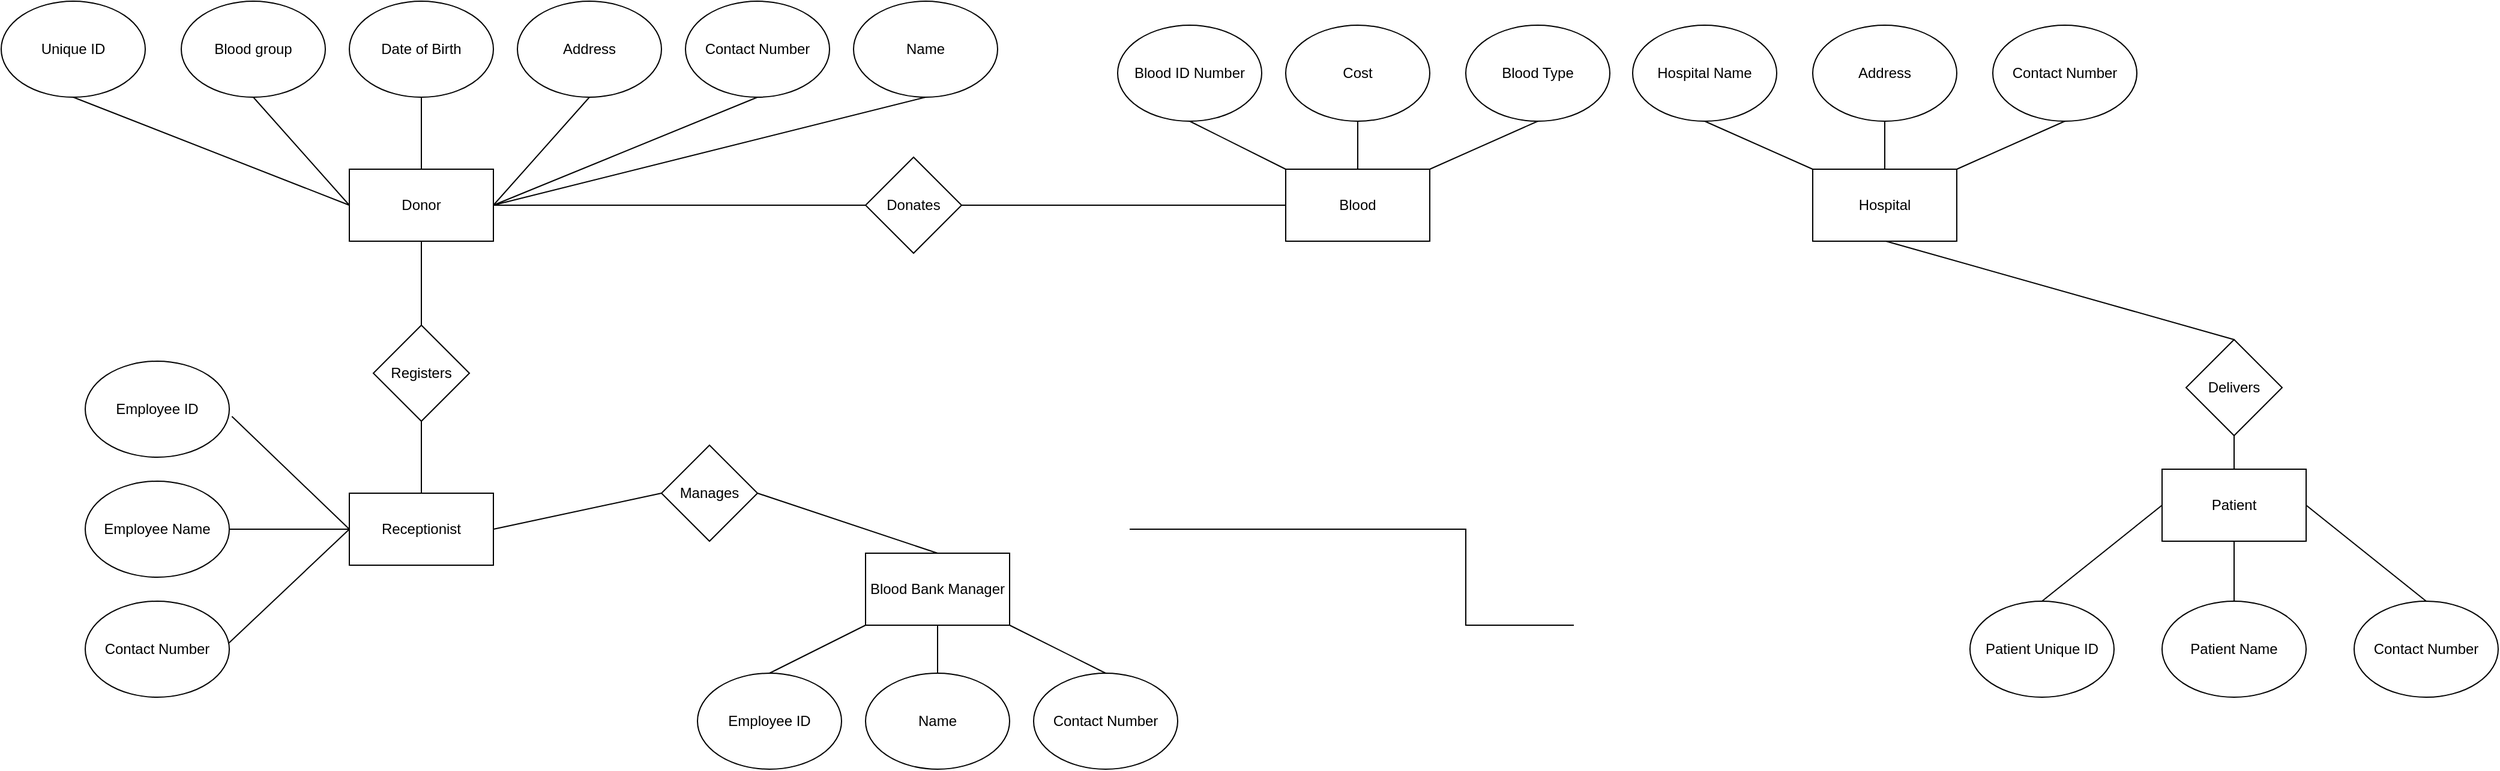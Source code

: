 <mxfile version="20.8.8" type="device"><diagram name="Page-1" id="FLWFJhmU1Cl998FTKzEV"><mxGraphModel dx="1468" dy="948" grid="1" gridSize="10" guides="1" tooltips="1" connect="1" arrows="1" fold="1" page="1" pageScale="1" pageWidth="850" pageHeight="1100" math="0" shadow="0"><root><mxCell id="0"/><mxCell id="1" parent="0"/><mxCell id="hg8Znqu12W4iX7OMd4AX-1" value="Patient" style="rounded=0;whiteSpace=wrap;html=1;" vertex="1" parent="1"><mxGeometry x="1840" y="510" width="120" height="60" as="geometry"/></mxCell><mxCell id="hg8Znqu12W4iX7OMd4AX-23" style="edgeStyle=orthogonalEdgeStyle;rounded=0;orthogonalLoop=1;jettySize=auto;html=1;endArrow=none;endFill=0;" edge="1" parent="1" source="hg8Znqu12W4iX7OMd4AX-3" target="hg8Znqu12W4iX7OMd4AX-9"><mxGeometry relative="1" as="geometry"/></mxCell><mxCell id="hg8Znqu12W4iX7OMd4AX-58" style="edgeStyle=orthogonalEdgeStyle;rounded=0;orthogonalLoop=1;jettySize=auto;html=1;endArrow=none;endFill=0;" edge="1" parent="1" source="hg8Znqu12W4iX7OMd4AX-3" target="hg8Znqu12W4iX7OMd4AX-38"><mxGeometry relative="1" as="geometry"/></mxCell><mxCell id="hg8Znqu12W4iX7OMd4AX-3" value="Donor" style="rounded=0;whiteSpace=wrap;html=1;" vertex="1" parent="1"><mxGeometry x="330" y="260" width="120" height="60" as="geometry"/></mxCell><mxCell id="hg8Znqu12W4iX7OMd4AX-4" value="Patient Unique ID" style="ellipse;whiteSpace=wrap;html=1;" vertex="1" parent="1"><mxGeometry x="1680" y="620" width="120" height="80" as="geometry"/></mxCell><mxCell id="hg8Znqu12W4iX7OMd4AX-5" value="Patient Name" style="ellipse;whiteSpace=wrap;html=1;" vertex="1" parent="1"><mxGeometry x="1840" y="620" width="120" height="80" as="geometry"/></mxCell><mxCell id="hg8Znqu12W4iX7OMd4AX-6" value="Contact Number" style="ellipse;whiteSpace=wrap;html=1;" vertex="1" parent="1"><mxGeometry x="2000" y="620" width="120" height="80" as="geometry"/></mxCell><mxCell id="hg8Znqu12W4iX7OMd4AX-7" value="Unique ID" style="ellipse;whiteSpace=wrap;html=1;" vertex="1" parent="1"><mxGeometry x="40" y="120" width="120" height="80" as="geometry"/></mxCell><mxCell id="hg8Znqu12W4iX7OMd4AX-8" value="Blood group" style="ellipse;whiteSpace=wrap;html=1;" vertex="1" parent="1"><mxGeometry x="190" y="120" width="120" height="80" as="geometry"/></mxCell><mxCell id="hg8Znqu12W4iX7OMd4AX-9" value="Date of Birth" style="ellipse;whiteSpace=wrap;html=1;" vertex="1" parent="1"><mxGeometry x="330" y="120" width="120" height="80" as="geometry"/></mxCell><mxCell id="hg8Znqu12W4iX7OMd4AX-10" value="Address" style="ellipse;whiteSpace=wrap;html=1;" vertex="1" parent="1"><mxGeometry x="470" y="120" width="120" height="80" as="geometry"/></mxCell><mxCell id="hg8Znqu12W4iX7OMd4AX-11" value="Contact Number" style="ellipse;whiteSpace=wrap;html=1;" vertex="1" parent="1"><mxGeometry x="610" y="120" width="120" height="80" as="geometry"/></mxCell><mxCell id="hg8Znqu12W4iX7OMd4AX-29" value="Hospital" style="rounded=0;whiteSpace=wrap;html=1;" vertex="1" parent="1"><mxGeometry x="1549" y="260" width="120" height="60" as="geometry"/></mxCell><mxCell id="hg8Znqu12W4iX7OMd4AX-35" value="Blood" style="rounded=0;whiteSpace=wrap;html=1;" vertex="1" parent="1"><mxGeometry x="1110" y="260" width="120" height="60" as="geometry"/></mxCell><mxCell id="hg8Znqu12W4iX7OMd4AX-101" style="edgeStyle=orthogonalEdgeStyle;rounded=0;orthogonalLoop=1;jettySize=auto;html=1;exitX=0;exitY=0.5;exitDx=0;exitDy=0;entryX=1;entryY=0.5;entryDx=0;entryDy=0;endArrow=none;endFill=0;" edge="1" parent="1" source="hg8Znqu12W4iX7OMd4AX-36" target="hg8Znqu12W4iX7OMd4AX-60"><mxGeometry relative="1" as="geometry"/></mxCell><mxCell id="hg8Znqu12W4iX7OMd4AX-36" value="Receptionist" style="rounded=0;whiteSpace=wrap;html=1;" vertex="1" parent="1"><mxGeometry x="330" y="530" width="120" height="60" as="geometry"/></mxCell><mxCell id="hg8Znqu12W4iX7OMd4AX-37" value="Blood Bank Manager" style="rounded=0;whiteSpace=wrap;html=1;" vertex="1" parent="1"><mxGeometry x="760" y="580" width="120" height="60" as="geometry"/></mxCell><mxCell id="hg8Znqu12W4iX7OMd4AX-38" value="Donates" style="rhombus;whiteSpace=wrap;html=1;" vertex="1" parent="1"><mxGeometry x="760" y="250" width="80" height="80" as="geometry"/></mxCell><mxCell id="hg8Znqu12W4iX7OMd4AX-39" value="Registers" style="rhombus;whiteSpace=wrap;html=1;" vertex="1" parent="1"><mxGeometry x="350" y="390" width="80" height="80" as="geometry"/></mxCell><mxCell id="hg8Znqu12W4iX7OMd4AX-44" value="Delivers" style="rhombus;whiteSpace=wrap;html=1;" vertex="1" parent="1"><mxGeometry x="1860" y="402" width="80" height="80" as="geometry"/></mxCell><mxCell id="hg8Znqu12W4iX7OMd4AX-45" value="Name" style="ellipse;whiteSpace=wrap;html=1;" vertex="1" parent="1"><mxGeometry x="750" y="120" width="120" height="80" as="geometry"/></mxCell><mxCell id="hg8Znqu12W4iX7OMd4AX-50" value="Blood ID Number" style="ellipse;whiteSpace=wrap;html=1;" vertex="1" parent="1"><mxGeometry x="970" y="140" width="120" height="80" as="geometry"/></mxCell><mxCell id="hg8Znqu12W4iX7OMd4AX-51" value="Cost" style="ellipse;whiteSpace=wrap;html=1;" vertex="1" parent="1"><mxGeometry x="1110" y="140" width="120" height="80" as="geometry"/></mxCell><mxCell id="hg8Znqu12W4iX7OMd4AX-52" value="Blood Type" style="ellipse;whiteSpace=wrap;html=1;" vertex="1" parent="1"><mxGeometry x="1260" y="140" width="120" height="80" as="geometry"/></mxCell><mxCell id="hg8Znqu12W4iX7OMd4AX-59" value="Employee ID" style="ellipse;whiteSpace=wrap;html=1;" vertex="1" parent="1"><mxGeometry x="110" y="420" width="120" height="80" as="geometry"/></mxCell><mxCell id="hg8Znqu12W4iX7OMd4AX-60" value="Employee Name" style="ellipse;whiteSpace=wrap;html=1;" vertex="1" parent="1"><mxGeometry x="110" y="520" width="120" height="80" as="geometry"/></mxCell><mxCell id="hg8Znqu12W4iX7OMd4AX-61" value="Contact Number" style="ellipse;whiteSpace=wrap;html=1;" vertex="1" parent="1"><mxGeometry x="110" y="620" width="120" height="80" as="geometry"/></mxCell><mxCell id="hg8Znqu12W4iX7OMd4AX-78" value="Employee ID" style="ellipse;whiteSpace=wrap;html=1;" vertex="1" parent="1"><mxGeometry x="620" y="680" width="120" height="80" as="geometry"/></mxCell><mxCell id="hg8Znqu12W4iX7OMd4AX-79" value="Name" style="ellipse;whiteSpace=wrap;html=1;" vertex="1" parent="1"><mxGeometry x="760" y="680" width="120" height="80" as="geometry"/></mxCell><mxCell id="hg8Znqu12W4iX7OMd4AX-80" value="Contact Number" style="ellipse;whiteSpace=wrap;html=1;" vertex="1" parent="1"><mxGeometry x="900" y="680" width="120" height="80" as="geometry"/></mxCell><mxCell id="hg8Znqu12W4iX7OMd4AX-84" value="Hospital Name" style="ellipse;whiteSpace=wrap;html=1;" vertex="1" parent="1"><mxGeometry x="1399" y="140" width="120" height="80" as="geometry"/></mxCell><mxCell id="hg8Znqu12W4iX7OMd4AX-85" value="Address" style="ellipse;whiteSpace=wrap;html=1;" vertex="1" parent="1"><mxGeometry x="1549" y="140" width="120" height="80" as="geometry"/></mxCell><mxCell id="hg8Znqu12W4iX7OMd4AX-86" value="Contact Number" style="ellipse;whiteSpace=wrap;html=1;" vertex="1" parent="1"><mxGeometry x="1699" y="140" width="120" height="80" as="geometry"/></mxCell><mxCell id="hg8Znqu12W4iX7OMd4AX-92" value="" style="edgeStyle=orthogonalEdgeStyle;rounded=0;orthogonalLoop=1;jettySize=auto;html=1;entryX=0.5;entryY=0;entryDx=0;entryDy=0;endArrow=none;" edge="1" parent="1" target="hg8Znqu12W4iX7OMd4AX-43"><mxGeometry relative="1" as="geometry"><mxPoint x="980" y="560" as="sourcePoint"/><mxPoint x="1350" y="640" as="targetPoint"/><Array as="points"><mxPoint x="1260" y="560"/></Array></mxGeometry></mxCell><mxCell id="hg8Znqu12W4iX7OMd4AX-97" value="" style="endArrow=none;html=1;rounded=0;entryX=1.018;entryY=0.575;entryDx=0;entryDy=0;entryPerimeter=0;" edge="1" parent="1" target="hg8Znqu12W4iX7OMd4AX-59"><mxGeometry width="50" height="50" relative="1" as="geometry"><mxPoint x="330" y="560" as="sourcePoint"/><mxPoint x="500" y="470" as="targetPoint"/></mxGeometry></mxCell><mxCell id="hg8Znqu12W4iX7OMd4AX-109" value="" style="endArrow=none;html=1;rounded=0;entryX=0.5;entryY=1;entryDx=0;entryDy=0;" edge="1" parent="1" target="hg8Znqu12W4iX7OMd4AX-45"><mxGeometry width="50" height="50" relative="1" as="geometry"><mxPoint x="450" y="290" as="sourcePoint"/><mxPoint x="810" y="200" as="targetPoint"/></mxGeometry></mxCell><mxCell id="hg8Znqu12W4iX7OMd4AX-110" value="" style="endArrow=none;html=1;rounded=0;exitX=0.998;exitY=0.435;exitDx=0;exitDy=0;exitPerimeter=0;" edge="1" parent="1" source="hg8Znqu12W4iX7OMd4AX-61"><mxGeometry width="50" height="50" relative="1" as="geometry"><mxPoint x="280" y="610" as="sourcePoint"/><mxPoint x="330" y="560" as="targetPoint"/></mxGeometry></mxCell><mxCell id="hg8Znqu12W4iX7OMd4AX-111" value="" style="endArrow=none;html=1;rounded=0;entryX=0.5;entryY=1;entryDx=0;entryDy=0;exitX=0;exitY=0.5;exitDx=0;exitDy=0;" edge="1" parent="1" source="hg8Znqu12W4iX7OMd4AX-3" target="hg8Znqu12W4iX7OMd4AX-7"><mxGeometry width="50" height="50" relative="1" as="geometry"><mxPoint x="120" y="270" as="sourcePoint"/><mxPoint x="170" y="220" as="targetPoint"/></mxGeometry></mxCell><mxCell id="hg8Znqu12W4iX7OMd4AX-112" value="" style="endArrow=none;html=1;rounded=0;entryX=0.5;entryY=1;entryDx=0;entryDy=0;exitX=0;exitY=0.5;exitDx=0;exitDy=0;" edge="1" parent="1" source="hg8Znqu12W4iX7OMd4AX-3" target="hg8Znqu12W4iX7OMd4AX-8"><mxGeometry width="50" height="50" relative="1" as="geometry"><mxPoint x="270" y="260" as="sourcePoint"/><mxPoint x="320" y="210" as="targetPoint"/></mxGeometry></mxCell><mxCell id="hg8Znqu12W4iX7OMd4AX-113" value="" style="endArrow=none;html=1;rounded=0;exitX=1;exitY=0.5;exitDx=0;exitDy=0;entryX=0.5;entryY=1;entryDx=0;entryDy=0;" edge="1" parent="1" source="hg8Znqu12W4iX7OMd4AX-3" target="hg8Znqu12W4iX7OMd4AX-10"><mxGeometry width="50" height="50" relative="1" as="geometry"><mxPoint x="490" y="250" as="sourcePoint"/><mxPoint x="540" y="200" as="targetPoint"/></mxGeometry></mxCell><mxCell id="hg8Znqu12W4iX7OMd4AX-114" value="" style="endArrow=none;html=1;rounded=0;entryX=0.5;entryY=1;entryDx=0;entryDy=0;exitX=1;exitY=0.5;exitDx=0;exitDy=0;" edge="1" parent="1" source="hg8Znqu12W4iX7OMd4AX-3" target="hg8Znqu12W4iX7OMd4AX-11"><mxGeometry width="50" height="50" relative="1" as="geometry"><mxPoint x="630" y="250" as="sourcePoint"/><mxPoint x="680" y="200" as="targetPoint"/></mxGeometry></mxCell><mxCell id="hg8Znqu12W4iX7OMd4AX-118" value="" style="endArrow=none;html=1;rounded=0;entryX=0;entryY=0.5;entryDx=0;entryDy=0;exitX=1;exitY=0.5;exitDx=0;exitDy=0;" edge="1" parent="1" source="hg8Znqu12W4iX7OMd4AX-38" target="hg8Znqu12W4iX7OMd4AX-35"><mxGeometry width="50" height="50" relative="1" as="geometry"><mxPoint x="970" y="290" as="sourcePoint"/><mxPoint x="1020" y="240" as="targetPoint"/></mxGeometry></mxCell><mxCell id="hg8Znqu12W4iX7OMd4AX-119" value="" style="endArrow=none;html=1;rounded=0;entryX=0.5;entryY=1;entryDx=0;entryDy=0;exitX=0.5;exitY=0;exitDx=0;exitDy=0;" edge="1" parent="1" source="hg8Znqu12W4iX7OMd4AX-35" target="hg8Znqu12W4iX7OMd4AX-51"><mxGeometry width="50" height="50" relative="1" as="geometry"><mxPoint x="1180" y="260" as="sourcePoint"/><mxPoint x="1230" y="210" as="targetPoint"/></mxGeometry></mxCell><mxCell id="hg8Znqu12W4iX7OMd4AX-120" value="" style="endArrow=none;html=1;rounded=0;entryX=0.5;entryY=1;entryDx=0;entryDy=0;exitX=0;exitY=0;exitDx=0;exitDy=0;" edge="1" parent="1" source="hg8Znqu12W4iX7OMd4AX-35" target="hg8Znqu12W4iX7OMd4AX-50"><mxGeometry width="50" height="50" relative="1" as="geometry"><mxPoint x="1060" y="270" as="sourcePoint"/><mxPoint x="1110" y="220" as="targetPoint"/></mxGeometry></mxCell><mxCell id="hg8Znqu12W4iX7OMd4AX-121" value="" style="endArrow=none;html=1;rounded=0;entryX=0.5;entryY=1;entryDx=0;entryDy=0;exitX=1;exitY=0;exitDx=0;exitDy=0;" edge="1" parent="1" source="hg8Znqu12W4iX7OMd4AX-35" target="hg8Znqu12W4iX7OMd4AX-52"><mxGeometry width="50" height="50" relative="1" as="geometry"><mxPoint x="1275" y="280" as="sourcePoint"/><mxPoint x="1325" y="230" as="targetPoint"/></mxGeometry></mxCell><mxCell id="hg8Znqu12W4iX7OMd4AX-122" value="" style="endArrow=none;html=1;rounded=0;entryX=0.5;entryY=1;entryDx=0;entryDy=0;exitX=0;exitY=0;exitDx=0;exitDy=0;" edge="1" parent="1" source="hg8Znqu12W4iX7OMd4AX-29" target="hg8Znqu12W4iX7OMd4AX-84"><mxGeometry width="50" height="50" relative="1" as="geometry"><mxPoint x="1450" y="300" as="sourcePoint"/><mxPoint x="1500" y="250" as="targetPoint"/></mxGeometry></mxCell><mxCell id="hg8Znqu12W4iX7OMd4AX-123" value="" style="endArrow=none;html=1;rounded=0;entryX=0.5;entryY=1;entryDx=0;entryDy=0;exitX=0.5;exitY=0;exitDx=0;exitDy=0;" edge="1" parent="1" source="hg8Znqu12W4iX7OMd4AX-29" target="hg8Znqu12W4iX7OMd4AX-85"><mxGeometry width="50" height="50" relative="1" as="geometry"><mxPoint x="1580" y="270" as="sourcePoint"/><mxPoint x="1630" y="220" as="targetPoint"/></mxGeometry></mxCell><mxCell id="hg8Znqu12W4iX7OMd4AX-124" value="" style="endArrow=none;html=1;rounded=0;entryX=0.5;entryY=1;entryDx=0;entryDy=0;exitX=1;exitY=0;exitDx=0;exitDy=0;" edge="1" parent="1" source="hg8Znqu12W4iX7OMd4AX-29" target="hg8Znqu12W4iX7OMd4AX-86"><mxGeometry width="50" height="50" relative="1" as="geometry"><mxPoint x="1700" y="280" as="sourcePoint"/><mxPoint x="1750" y="230" as="targetPoint"/></mxGeometry></mxCell><mxCell id="hg8Znqu12W4iX7OMd4AX-125" value="" style="endArrow=none;html=1;rounded=0;entryX=0.5;entryY=1;entryDx=0;entryDy=0;exitX=0.5;exitY=0;exitDx=0;exitDy=0;" edge="1" parent="1" source="hg8Znqu12W4iX7OMd4AX-39" target="hg8Znqu12W4iX7OMd4AX-3"><mxGeometry width="50" height="50" relative="1" as="geometry"><mxPoint x="390" y="390" as="sourcePoint"/><mxPoint x="440" y="340" as="targetPoint"/></mxGeometry></mxCell><mxCell id="hg8Znqu12W4iX7OMd4AX-126" value="" style="endArrow=none;html=1;rounded=0;entryX=0.5;entryY=1;entryDx=0;entryDy=0;exitX=0.5;exitY=0;exitDx=0;exitDy=0;" edge="1" parent="1" source="hg8Znqu12W4iX7OMd4AX-36" target="hg8Znqu12W4iX7OMd4AX-39"><mxGeometry width="50" height="50" relative="1" as="geometry"><mxPoint x="350" y="510" as="sourcePoint"/><mxPoint x="400" y="460" as="targetPoint"/></mxGeometry></mxCell><mxCell id="hg8Znqu12W4iX7OMd4AX-137" value="" style="endArrow=none;html=1;rounded=0;exitX=0.5;exitY=0;exitDx=0;exitDy=0;" edge="1" parent="1" source="hg8Znqu12W4iX7OMd4AX-44"><mxGeometry width="50" height="50" relative="1" as="geometry"><mxPoint x="1510" y="360.0" as="sourcePoint"/><mxPoint x="1610" y="320" as="targetPoint"/></mxGeometry></mxCell><mxCell id="hg8Znqu12W4iX7OMd4AX-138" value="" style="endArrow=none;html=1;rounded=0;entryX=0.5;entryY=1;entryDx=0;entryDy=0;exitX=0.5;exitY=0;exitDx=0;exitDy=0;" edge="1" parent="1" source="hg8Znqu12W4iX7OMd4AX-1" target="hg8Znqu12W4iX7OMd4AX-44"><mxGeometry width="50" height="50" relative="1" as="geometry"><mxPoint x="1770" y="480.0" as="sourcePoint"/><mxPoint x="1860" y="480.0" as="targetPoint"/></mxGeometry></mxCell><mxCell id="hg8Znqu12W4iX7OMd4AX-141" value="Manages" style="rhombus;whiteSpace=wrap;html=1;" vertex="1" parent="1"><mxGeometry x="590" y="490" width="80" height="80" as="geometry"/></mxCell><mxCell id="hg8Znqu12W4iX7OMd4AX-142" value="" style="endArrow=none;html=1;rounded=0;exitX=1;exitY=0.5;exitDx=0;exitDy=0;entryX=0;entryY=0.5;entryDx=0;entryDy=0;" edge="1" parent="1" source="hg8Znqu12W4iX7OMd4AX-36" target="hg8Znqu12W4iX7OMd4AX-141"><mxGeometry width="50" height="50" relative="1" as="geometry"><mxPoint x="420" y="630" as="sourcePoint"/><mxPoint x="520" y="620" as="targetPoint"/></mxGeometry></mxCell><mxCell id="hg8Znqu12W4iX7OMd4AX-143" value="" style="endArrow=none;html=1;rounded=0;exitX=1;exitY=0.5;exitDx=0;exitDy=0;entryX=0.5;entryY=0;entryDx=0;entryDy=0;" edge="1" parent="1" target="hg8Znqu12W4iX7OMd4AX-37"><mxGeometry width="50" height="50" relative="1" as="geometry"><mxPoint x="670" y="530" as="sourcePoint"/><mxPoint x="730" y="490" as="targetPoint"/></mxGeometry></mxCell><mxCell id="hg8Znqu12W4iX7OMd4AX-144" value="" style="endArrow=none;html=1;rounded=0;exitX=0.5;exitY=0;exitDx=0;exitDy=0;entryX=0;entryY=1;entryDx=0;entryDy=0;" edge="1" parent="1" source="hg8Znqu12W4iX7OMd4AX-78" target="hg8Znqu12W4iX7OMd4AX-37"><mxGeometry width="50" height="50" relative="1" as="geometry"><mxPoint x="580" y="600" as="sourcePoint"/><mxPoint x="730" y="650" as="targetPoint"/></mxGeometry></mxCell><mxCell id="hg8Znqu12W4iX7OMd4AX-145" value="" style="endArrow=none;html=1;rounded=0;exitX=0.5;exitY=1;exitDx=0;exitDy=0;entryX=0.5;entryY=0;entryDx=0;entryDy=0;" edge="1" parent="1" source="hg8Znqu12W4iX7OMd4AX-37" target="hg8Znqu12W4iX7OMd4AX-79"><mxGeometry width="50" height="50" relative="1" as="geometry"><mxPoint x="690" y="550" as="sourcePoint"/><mxPoint x="840" y="600" as="targetPoint"/></mxGeometry></mxCell><mxCell id="hg8Znqu12W4iX7OMd4AX-146" value="" style="endArrow=none;html=1;rounded=0;exitX=1;exitY=1;exitDx=0;exitDy=0;entryX=0.5;entryY=0;entryDx=0;entryDy=0;" edge="1" parent="1" source="hg8Znqu12W4iX7OMd4AX-37" target="hg8Znqu12W4iX7OMd4AX-80"><mxGeometry width="50" height="50" relative="1" as="geometry"><mxPoint x="700" y="560" as="sourcePoint"/><mxPoint x="850" y="610" as="targetPoint"/></mxGeometry></mxCell><mxCell id="hg8Znqu12W4iX7OMd4AX-147" value="" style="endArrow=none;html=1;rounded=0;exitX=0.5;exitY=0;exitDx=0;exitDy=0;entryX=0;entryY=0.5;entryDx=0;entryDy=0;" edge="1" parent="1" source="hg8Znqu12W4iX7OMd4AX-4" target="hg8Znqu12W4iX7OMd4AX-1"><mxGeometry width="50" height="50" relative="1" as="geometry"><mxPoint x="1570" y="420" as="sourcePoint"/><mxPoint x="1720" y="470" as="targetPoint"/></mxGeometry></mxCell><mxCell id="hg8Znqu12W4iX7OMd4AX-148" value="" style="endArrow=none;html=1;rounded=0;exitX=0.5;exitY=0;exitDx=0;exitDy=0;entryX=0.5;entryY=1;entryDx=0;entryDy=0;" edge="1" parent="1" source="hg8Znqu12W4iX7OMd4AX-5" target="hg8Znqu12W4iX7OMd4AX-1"><mxGeometry width="50" height="50" relative="1" as="geometry"><mxPoint x="1760" y="520" as="sourcePoint"/><mxPoint x="1910.0" y="570" as="targetPoint"/></mxGeometry></mxCell><mxCell id="hg8Znqu12W4iX7OMd4AX-149" value="" style="endArrow=none;html=1;rounded=0;exitX=1;exitY=0.5;exitDx=0;exitDy=0;entryX=0.5;entryY=0;entryDx=0;entryDy=0;" edge="1" parent="1" source="hg8Znqu12W4iX7OMd4AX-1" target="hg8Znqu12W4iX7OMd4AX-6"><mxGeometry width="50" height="50" relative="1" as="geometry"><mxPoint x="1985" y="540" as="sourcePoint"/><mxPoint x="2135.0" y="590" as="targetPoint"/></mxGeometry></mxCell></root></mxGraphModel></diagram></mxfile>